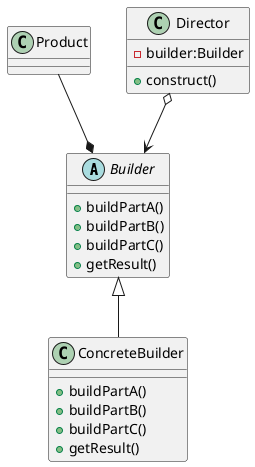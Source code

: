 @startuml
'https://plantuml.com/class-diagram

abstract class  Builder{
+buildPartA()
+buildPartB()
+buildPartC()
+getResult()
}

class ConcreteBuilder extends Builder{
+buildPartA()
+buildPartB()
+buildPartC()
+getResult()
}

Product --* Builder

class Director{
-builder:Builder
+construct()
}

Director o--> Builder


@enduml